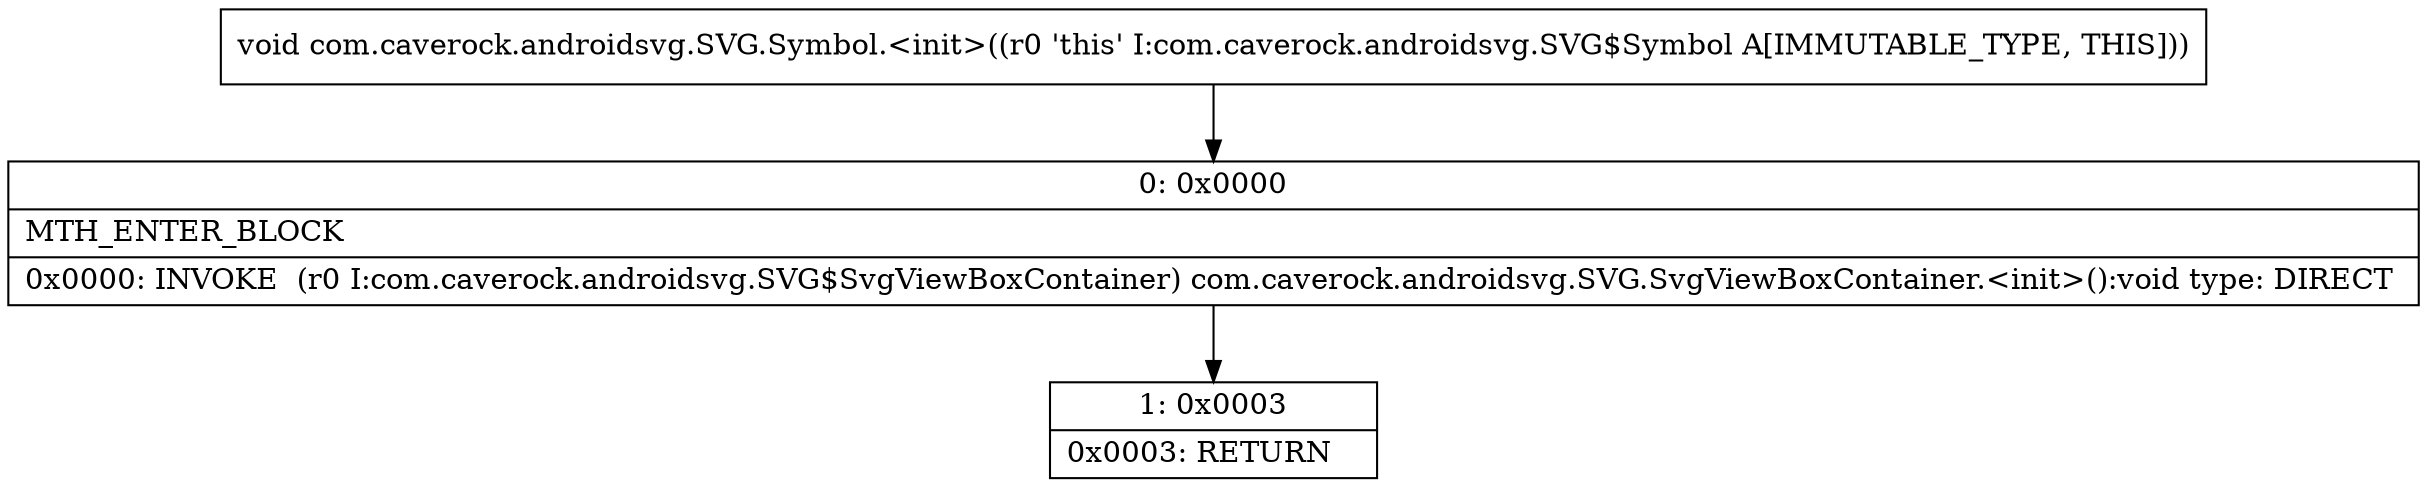 digraph "CFG forcom.caverock.androidsvg.SVG.Symbol.\<init\>()V" {
Node_0 [shape=record,label="{0\:\ 0x0000|MTH_ENTER_BLOCK\l|0x0000: INVOKE  (r0 I:com.caverock.androidsvg.SVG$SvgViewBoxContainer) com.caverock.androidsvg.SVG.SvgViewBoxContainer.\<init\>():void type: DIRECT \l}"];
Node_1 [shape=record,label="{1\:\ 0x0003|0x0003: RETURN   \l}"];
MethodNode[shape=record,label="{void com.caverock.androidsvg.SVG.Symbol.\<init\>((r0 'this' I:com.caverock.androidsvg.SVG$Symbol A[IMMUTABLE_TYPE, THIS])) }"];
MethodNode -> Node_0;
Node_0 -> Node_1;
}

